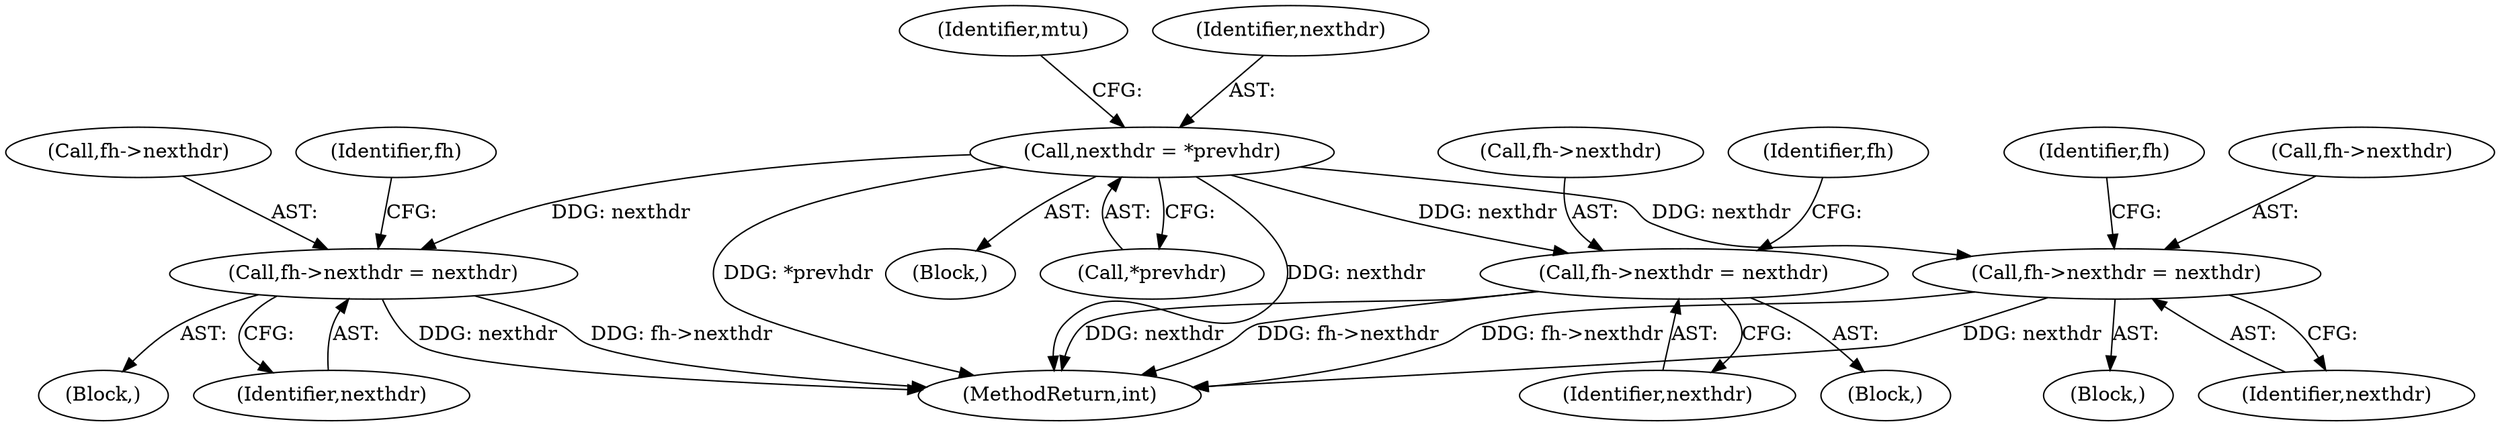 digraph "0_linux_2423496af35d94a87156b063ea5cedffc10a70a1_0@pointer" {
"1000186" [label="(Call,nexthdr = *prevhdr)"];
"1000457" [label="(Call,fh->nexthdr = nexthdr)"];
"1000550" [label="(Call,fh->nexthdr = nexthdr)"];
"1000826" [label="(Call,fh->nexthdr = nexthdr)"];
"1000124" [label="(Block,)"];
"1000554" [label="(Identifier,nexthdr)"];
"1000458" [label="(Call,fh->nexthdr)"];
"1000305" [label="(Block,)"];
"1000826" [label="(Call,fh->nexthdr = nexthdr)"];
"1000952" [label="(MethodReturn,int)"];
"1000550" [label="(Call,fh->nexthdr = nexthdr)"];
"1000551" [label="(Call,fh->nexthdr)"];
"1000713" [label="(Block,)"];
"1000557" [label="(Identifier,fh)"];
"1000186" [label="(Call,nexthdr = *prevhdr)"];
"1000461" [label="(Identifier,nexthdr)"];
"1000464" [label="(Identifier,fh)"];
"1000191" [label="(Identifier,mtu)"];
"1000188" [label="(Call,*prevhdr)"];
"1000457" [label="(Call,fh->nexthdr = nexthdr)"];
"1000187" [label="(Identifier,nexthdr)"];
"1000830" [label="(Identifier,nexthdr)"];
"1000827" [label="(Call,fh->nexthdr)"];
"1000514" [label="(Block,)"];
"1000833" [label="(Identifier,fh)"];
"1000186" -> "1000124"  [label="AST: "];
"1000186" -> "1000188"  [label="CFG: "];
"1000187" -> "1000186"  [label="AST: "];
"1000188" -> "1000186"  [label="AST: "];
"1000191" -> "1000186"  [label="CFG: "];
"1000186" -> "1000952"  [label="DDG: *prevhdr"];
"1000186" -> "1000952"  [label="DDG: nexthdr"];
"1000186" -> "1000457"  [label="DDG: nexthdr"];
"1000186" -> "1000550"  [label="DDG: nexthdr"];
"1000186" -> "1000826"  [label="DDG: nexthdr"];
"1000457" -> "1000305"  [label="AST: "];
"1000457" -> "1000461"  [label="CFG: "];
"1000458" -> "1000457"  [label="AST: "];
"1000461" -> "1000457"  [label="AST: "];
"1000464" -> "1000457"  [label="CFG: "];
"1000457" -> "1000952"  [label="DDG: nexthdr"];
"1000457" -> "1000952"  [label="DDG: fh->nexthdr"];
"1000550" -> "1000514"  [label="AST: "];
"1000550" -> "1000554"  [label="CFG: "];
"1000551" -> "1000550"  [label="AST: "];
"1000554" -> "1000550"  [label="AST: "];
"1000557" -> "1000550"  [label="CFG: "];
"1000550" -> "1000952"  [label="DDG: nexthdr"];
"1000550" -> "1000952"  [label="DDG: fh->nexthdr"];
"1000826" -> "1000713"  [label="AST: "];
"1000826" -> "1000830"  [label="CFG: "];
"1000827" -> "1000826"  [label="AST: "];
"1000830" -> "1000826"  [label="AST: "];
"1000833" -> "1000826"  [label="CFG: "];
"1000826" -> "1000952"  [label="DDG: fh->nexthdr"];
"1000826" -> "1000952"  [label="DDG: nexthdr"];
}
